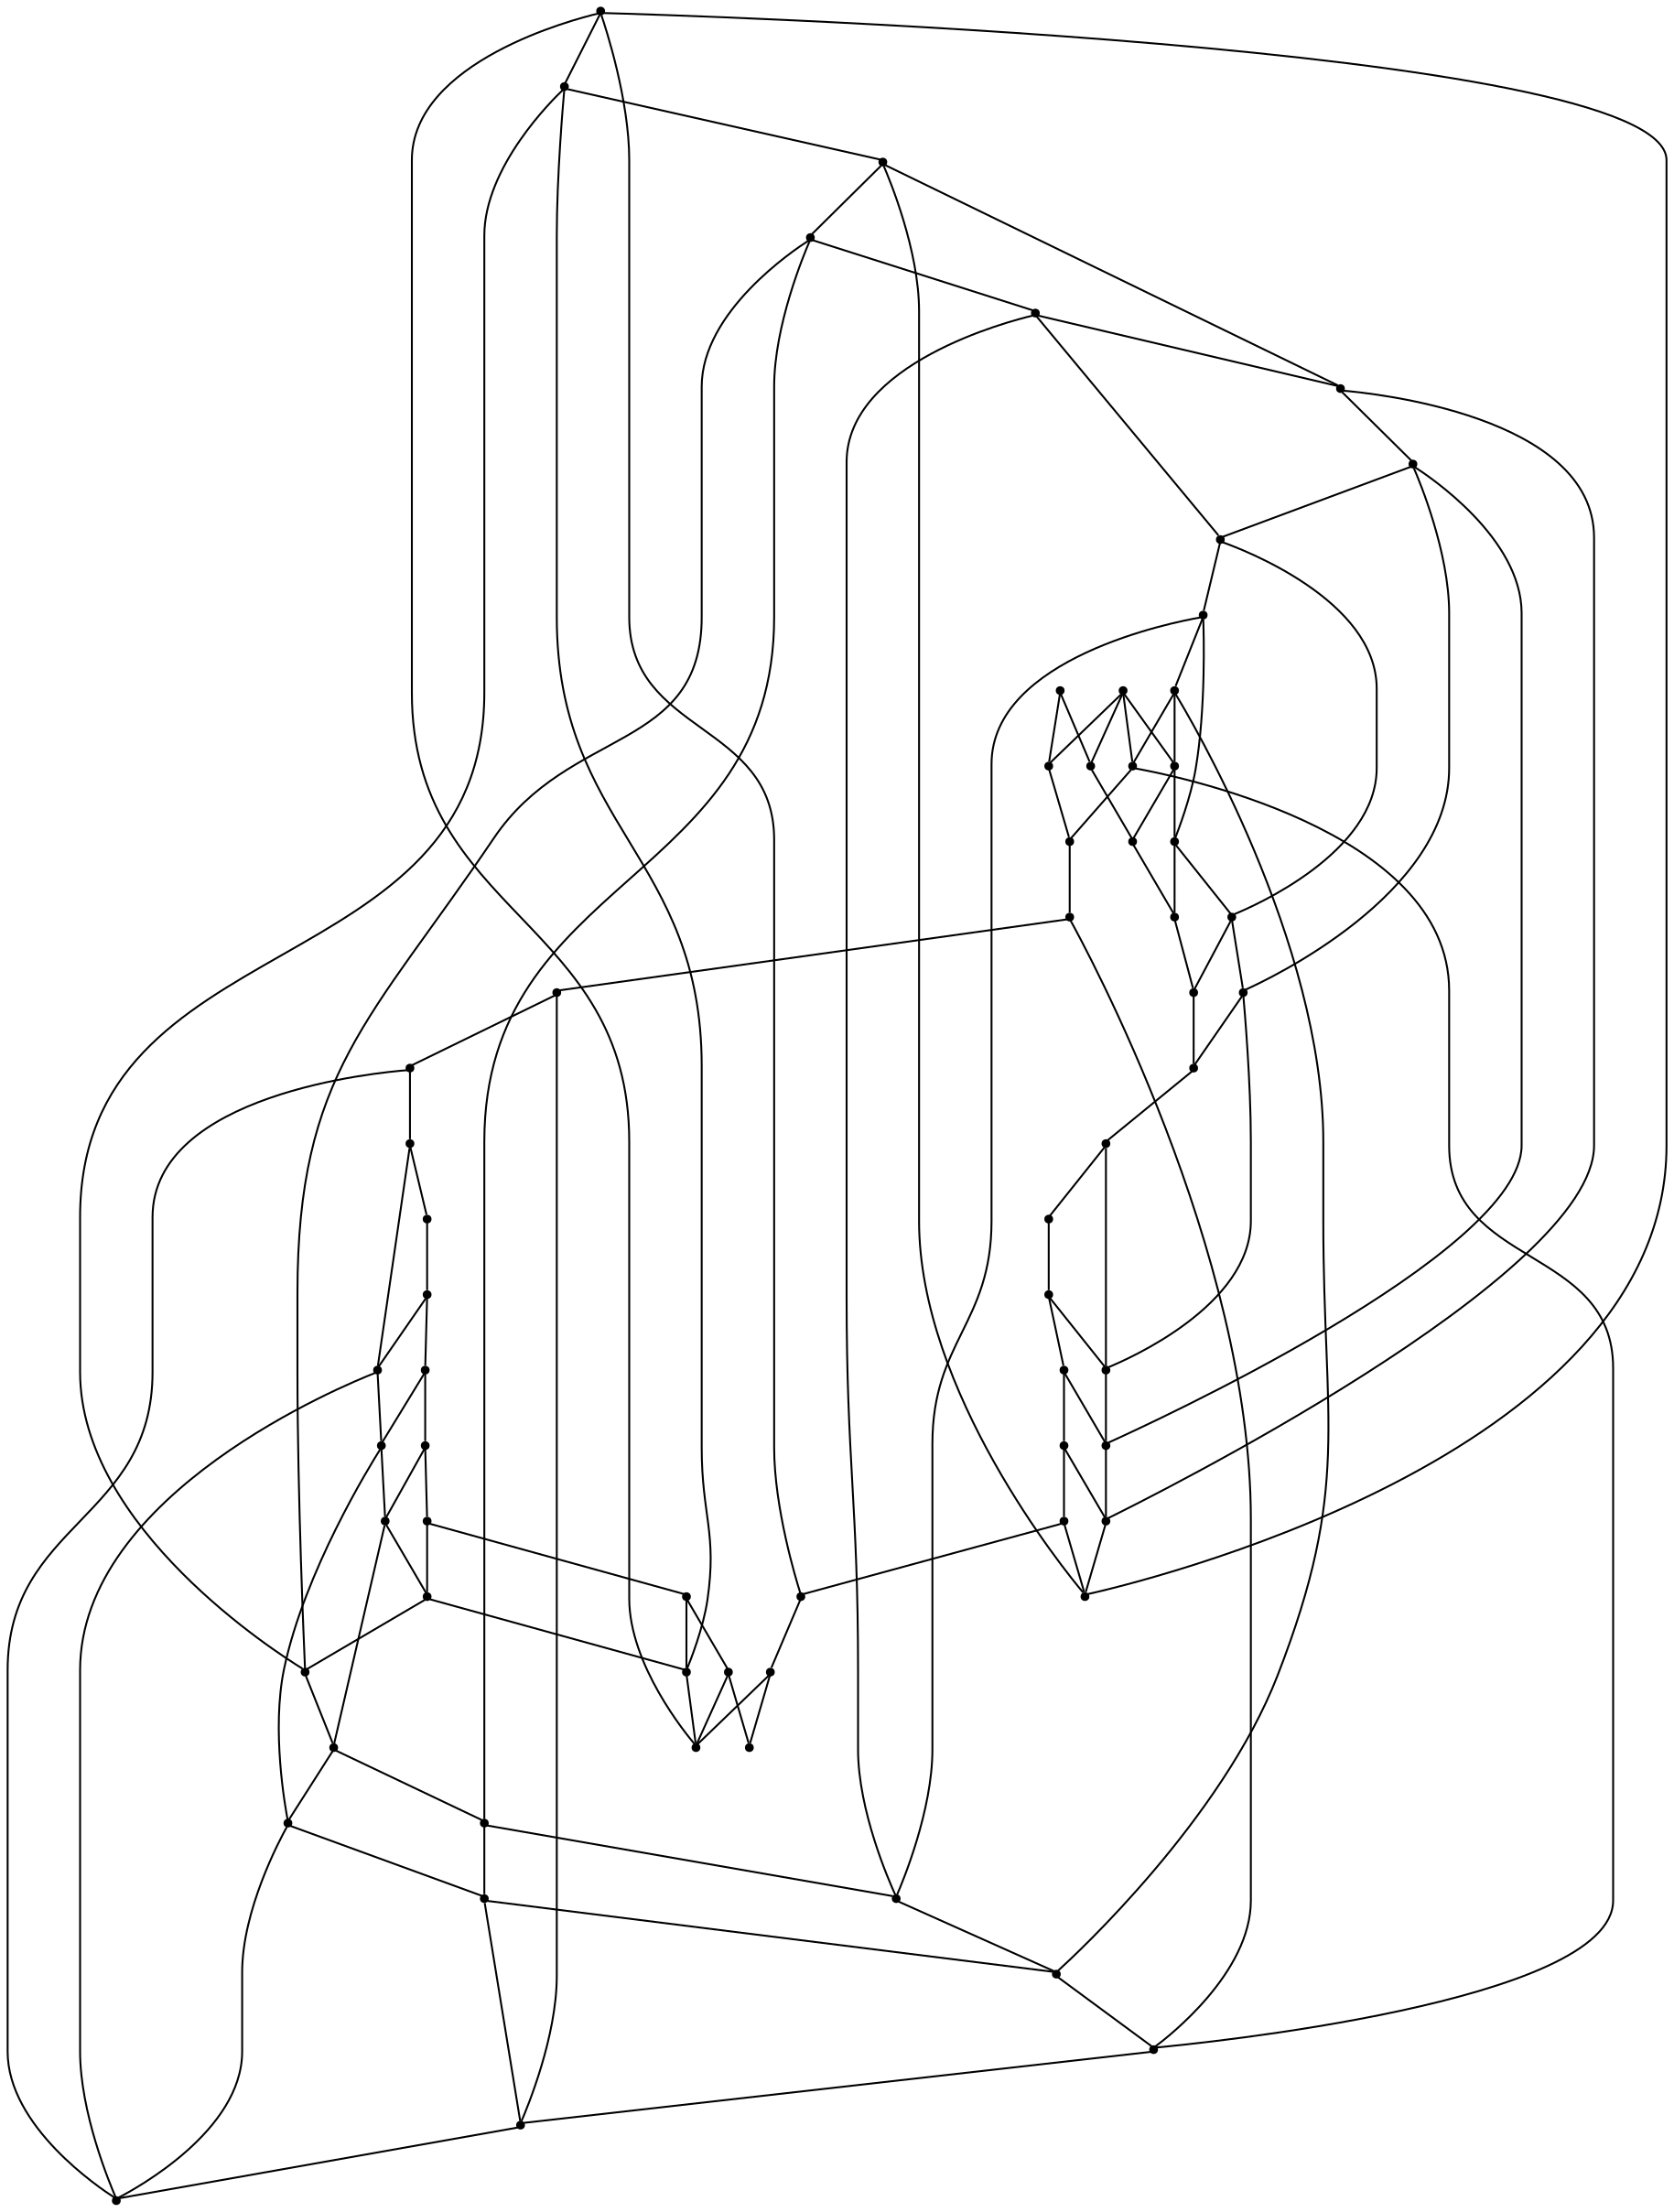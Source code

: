 graph {
  node [shape=point,comment="{\"directed\":false,\"doi\":\"10.1007/978-3-642-25878-7_12\",\"figure\":\"2 (1)\"}"]

  v0 [pos="720.3237214535087,622.8918941667005"]
  v1 [pos="653.6019829376756,622.8918941667005"]
  v2 [pos="787.0454599693418,622.8918941667005"]
  v3 [pos="853.7671984851748,622.8918941667005"]
  v4 [pos="920.4889370010078,622.8918941667005"]
  v5 [pos="987.210675516841,622.8918941667005"]
  v6 [pos="1053.932414032674,622.8918941667005"]
  v7 [pos="1120.6540889176986,622.8918941667005"]
  v8 [pos="1120.6540889176986,689.5691666080882"]
  v9 [pos="1120.6540889176986,756.2464390494758"]
  v10 [pos="1120.6540889176986,822.9237114908635"]
  v11 [pos="1120.6540889176986,889.6009839322512"]
  v12 [pos="1120.6540889176986,956.2782563736389"]
  v13 [pos="1120.6540889176986,1022.9555288150266"]
  v14 [pos="1120.6540889176986,1089.6328012564143"]
  v15 [pos="720.3237214535087,1089.6328012564143"]
  v16 [pos="653.6019829376756,1089.6328012564143"]
  v17 [pos="787.0454599693418,1089.6328012564143"]
  v18 [pos="853.7671984851748,1089.6328012564143"]
  v19 [pos="920.4889370010078,1089.6328012564143"]
  v20 [pos="987.2106755168411,1089.6328012564143"]
  v21 [pos="1053.932414032674,1089.6328012564143"]
  v22 [pos="1053.932414032674,689.5691666080882"]
  v23 [pos="787.0454599693418,689.5691666080882"]
  v24 [pos="720.3237214535087,689.5691666080882"]
  v25 [pos="853.7671984851748,689.5691666080882"]
  v26 [pos="920.4889370010079,689.5691666080882"]
  v27 [pos="987.210675516841,689.5691666080882"]
  v28 [pos="1053.932414032674,756.2464390494758"]
  v29 [pos="1053.932414032674,822.9237114908635"]
  v30 [pos="1053.932414032674,889.6009839322512"]
  v31 [pos="1053.932414032674,956.2782563736389"]
  v32 [pos="787.0454599693417,1022.9555288150266"]
  v33 [pos="720.3237214535088,1022.9555288150266"]
  v34 [pos="853.767198485175,1022.9555288150266"]
  v35 [pos="920.4889370010079,1022.9555288150266"]
  v36 [pos="987.210675516841,1022.9555288150266"]
  v37 [pos="1053.932414032674,1022.9555288150266"]
  v38 [pos="987.2106755168411,756.2464390494758"]
  v39 [pos="987.210675516841,889.6009839322512"]
  v40 [pos="987.210675516841,956.2782563736389"]
  v41 [pos="987.210675516841,822.9237114908635"]
  v42 [pos="920.4889370010078,756.2464390494758"]
  v43 [pos="920.4889370010079,822.9237114908635"]
  v44 [pos="920.4889370010079,889.6009839322512"]
  v45 [pos="920.4889370010078,956.2782563736389"]
  v46 [pos="853.767198485175,756.2464390494758"]
  v47 [pos="853.7671984851748,822.9237114908635"]
  v48 [pos="787.0454599693418,822.9237114908635"]
  v49 [pos="853.7671984851748,889.6009839322512"]
  v50 [pos="853.7671984851748,956.2782563736389"]
  v51 [pos="787.0454599693418,756.2464390494758"]
  v52 [pos="787.0454599693418,889.6009839322512"]
  v53 [pos="787.0454599693418,956.2782563736389"]
  v54 [pos="720.3237214535087,756.2464390494758"]
  v55 [pos="720.3237214535087,822.9237114908635"]
  v56 [pos="720.3237214535088,889.6009839322512"]
  v57 [pos="720.3237214535088,956.2782563736389"]
  v58 [pos="653.6019829376758,689.5691666080882"]
  v59 [pos="653.6019829376756,756.2464390494758"]
  v60 [pos="653.6019829376756,822.9237114908635"]
  v61 [pos="653.6019829376756,889.6009839322512"]
  v62 [pos="653.6019829376758,956.2782563736389"]
  v63 [pos="653.6019829376756,1022.9555288150266"]

  v0 -- v1 [id="-1",pos="720.3237214535087,622.8918941667005 653.6019829376756,622.8918941667005 653.6019829376756,622.8918941667005 653.6019829376756,622.8918941667005"]
  v16 -- v63 [id="-2",pos="653.6019829376756,1089.6328012564143 653.6019829376756,1022.9555288150266 653.6019829376756,1022.9555288150266 653.6019829376756,1022.9555288150266"]
  v63 -- v62 [id="-3",pos="653.6019829376756,1022.9555288150266 653.6019829376758,956.2782563736389 653.6019829376758,956.2782563736389 653.6019829376758,956.2782563736389"]
  v62 -- v61 [id="-4",pos="653.6019829376758,956.2782563736389 653.6019829376756,889.6009839322512 653.6019829376756,889.6009839322512 653.6019829376756,889.6009839322512"]
  v61 -- v60 [id="-5",pos="653.6019829376756,889.6009839322512 653.6019829376756,822.9237114908635 653.6019829376756,822.9237114908635 653.6019829376756,822.9237114908635"]
  v60 -- v59 [id="-6",pos="653.6019829376756,822.9237114908635 653.6019829376756,756.2464390494758 653.6019829376756,756.2464390494758 653.6019829376756,756.2464390494758"]
  v59 -- v58 [id="-7",pos="653.6019829376756,756.2464390494758 653.6019829376758,689.5691666080882 653.6019829376758,689.5691666080882 653.6019829376758,689.5691666080882"]
  v58 -- v1 [id="-8",pos="653.6019829376758,689.5691666080882 653.6019829376756,622.8918941667005 653.6019829376756,622.8918941667005 653.6019829376756,622.8918941667005"]
  v63 -- v33 [id="-9",pos="653.6019829376756,1022.9555288150266 720.3237214535088,1022.9555288150266 720.3237214535088,1022.9555288150266 720.3237214535088,1022.9555288150266"]
  v62 -- v57 [id="-10",pos="653.6019829376758,956.2782563736389 720.3237214535088,956.2782563736389 720.3237214535088,956.2782563736389 720.3237214535088,956.2782563736389"]
  v61 -- v56 [id="-11",pos="653.6019829376756,889.6009839322512 720.3237214535088,889.6009839322512 720.3237214535088,889.6009839322512 720.3237214535088,889.6009839322512"]
  v60 -- v55 [id="-12",pos="653.6019829376756,822.9237114908635 720.3237214535087,822.9237114908635 720.3237214535087,822.9237114908635 720.3237214535087,822.9237114908635"]
  v59 -- v54 [id="-13",pos="653.6019829376756,756.2464390494758 720.3237214535087,756.2464390494758 720.3237214535087,756.2464390494758 720.3237214535087,756.2464390494758"]
  v58 -- v24 [id="-14",pos="653.6019829376758,689.5691666080882 720.3237214535087,689.5691666080882 720.3237214535087,689.5691666080882 720.3237214535087,689.5691666080882"]
  v33 -- v15 [id="-15",pos="720.3237214535088,1022.9555288150266 720.3237214535087,1089.6328012564143 720.3237214535087,1089.6328012564143 720.3237214535087,1089.6328012564143"]
  v33 -- v57 [id="-16",pos="720.3237214535088,1022.9555288150266 720.3237214535088,956.2782563736389 720.3237214535088,956.2782563736389 720.3237214535088,956.2782563736389"]
  v57 -- v56 [id="-17",pos="720.3237214535088,956.2782563736389 720.3237214535088,889.6009839322512 720.3237214535088,889.6009839322512 720.3237214535088,889.6009839322512"]
  v56 -- v55 [id="-18",pos="720.3237214535088,889.6009839322512 720.3237214535087,822.9237114908635 720.3237214535087,822.9237114908635 720.3237214535087,822.9237114908635"]
  v55 -- v54 [id="-19",pos="720.3237214535087,822.9237114908635 720.3237214535087,756.2464390494758 720.3237214535087,756.2464390494758 720.3237214535087,756.2464390494758"]
  v54 -- v24 [id="-20",pos="720.3237214535087,756.2464390494758 720.3237214535087,689.5691666080882 720.3237214535087,689.5691666080882 720.3237214535087,689.5691666080882"]
  v57 -- v53 [id="-21",pos="720.3237214535088,956.2782563736389 787.0454599693418,956.2782563736389 787.0454599693418,956.2782563736389 787.0454599693418,956.2782563736389"]
  v56 -- v52 [id="-22",pos="720.3237214535088,889.6009839322512 787.0454599693418,889.6009839322512 787.0454599693418,889.6009839322512 787.0454599693418,889.6009839322512"]
  v55 -- v48 [id="-23",pos="720.3237214535087,822.9237114908635 787.0454599693418,822.9237114908635 787.0454599693418,822.9237114908635 787.0454599693418,822.9237114908635"]
  v54 -- v51 [id="-24",pos="720.3237214535087,756.2464390494758 787.0454599693418,756.2464390494758 787.0454599693418,756.2464390494758 787.0454599693418,756.2464390494758"]
  v0 -- v24 [id="-25",pos="720.3237214535087,622.8918941667005 720.3237214535087,689.5691666080882 720.3237214535087,689.5691666080882 720.3237214535087,689.5691666080882"]
  v32 -- v17 [id="-26",pos="787.0454599693417,1022.9555288150266 787.0454599693418,1089.6328012564143 787.0454599693418,1089.6328012564143 787.0454599693418,1089.6328012564143"]
  v53 -- v50 [id="-27",pos="787.0454599693418,956.2782563736389 853.7671984851748,956.2782563736389 853.7671984851748,956.2782563736389 853.7671984851748,956.2782563736389"]
  v50 -- v45 [id="-28",pos="853.7671984851748,956.2782563736389 920.4889370010078,956.2782563736389 920.4889370010078,956.2782563736389 920.4889370010078,956.2782563736389"]
  v45 -- v40 [id="-29",pos="920.4889370010078,956.2782563736389 987.210675516841,956.2782563736389 987.210675516841,956.2782563736389 987.210675516841,956.2782563736389"]
  v53 -- v32 [id="-30",pos="787.0454599693418,956.2782563736389 787.0454599693417,1022.9555288150266 787.0454599693417,1022.9555288150266 787.0454599693417,1022.9555288150266"]
  v52 -- v49 [id="-31",pos="787.0454599693418,889.6009839322512 853.7671984851748,889.6009839322512 853.7671984851748,889.6009839322512 853.7671984851748,889.6009839322512"]
  v51 -- v46 [id="-32",pos="787.0454599693418,756.2464390494758 853.767198485175,756.2464390494758 853.767198485175,756.2464390494758 853.767198485175,756.2464390494758"]
  v46 -- v42 [id="-33",pos="853.767198485175,756.2464390494758 920.4889370010078,756.2464390494758 920.4889370010078,756.2464390494758 920.4889370010078,756.2464390494758"]
  v42 -- v38 [id="-34",pos="920.4889370010078,756.2464390494758 987.2106755168411,756.2464390494758 987.2106755168411,756.2464390494758 987.2106755168411,756.2464390494758"]
  v51 -- v48 [id="-35",pos="787.0454599693418,756.2464390494758 787.0454599693418,822.9237114908635 787.0454599693418,822.9237114908635 787.0454599693418,822.9237114908635"]
  v48 -- v52 [id="-36",pos="787.0454599693418,822.9237114908635 787.0454599693418,889.6009839322512 787.0454599693418,889.6009839322512 787.0454599693418,889.6009839322512"]
  v52 -- v53 [id="-37",pos="787.0454599693418,889.6009839322512 787.0454599693418,956.2782563736389 787.0454599693418,956.2782563736389 787.0454599693418,956.2782563736389"]
  v23 -- v51 [id="-38",pos="787.0454599693418,689.5691666080882 787.0454599693418,756.2464390494758 787.0454599693418,756.2464390494758 787.0454599693418,756.2464390494758"]
  v2 -- v23 [id="-39",pos="787.0454599693418,622.8918941667005 787.0454599693418,689.5691666080882 787.0454599693418,689.5691666080882 787.0454599693418,689.5691666080882"]
  v34 -- v18 [id="-40",pos="853.767198485175,1022.9555288150266 853.7671984851748,1089.6328012564143 853.7671984851748,1089.6328012564143 853.7671984851748,1089.6328012564143"]
  v50 -- v34 [id="-41",pos="853.7671984851748,956.2782563736389 853.767198485175,1022.9555288150266 853.767198485175,1022.9555288150266 853.767198485175,1022.9555288150266"]
  v49 -- v44 [id="-42",pos="853.7671984851748,889.6009839322512 920.4889370010079,889.6009839322512 920.4889370010079,889.6009839322512 920.4889370010079,889.6009839322512"]
  v49 -- v50 [id="-43",pos="853.7671984851748,889.6009839322512 853.7671984851748,956.2782563736389 853.7671984851748,956.2782563736389 853.7671984851748,956.2782563736389"]
  v47 -- v43 [id="-44",pos="853.7671984851748,822.9237114908635 920.4889370010079,822.9237114908635 920.4889370010079,822.9237114908635 920.4889370010079,822.9237114908635"]
  v47 -- v49 [id="-45",pos="853.7671984851748,822.9237114908635 853.7671984851748,889.6009839322512 853.7671984851748,889.6009839322512 853.7671984851748,889.6009839322512"]
  v47 -- v48 [id="-46",pos="853.7671984851748,822.9237114908635 787.0454599693418,822.9237114908635 787.0454599693418,822.9237114908635 787.0454599693418,822.9237114908635"]
  v46 -- v47 [id="-47",pos="853.767198485175,756.2464390494758 853.7671984851748,822.9237114908635 853.7671984851748,822.9237114908635 853.7671984851748,822.9237114908635"]
  v25 -- v46 [id="-48",pos="853.7671984851748,689.5691666080882 853.767198485175,756.2464390494758 853.767198485175,756.2464390494758 853.767198485175,756.2464390494758"]
  v3 -- v25 [id="-49",pos="853.7671984851748,622.8918941667005 853.7671984851748,689.5691666080882 853.7671984851748,689.5691666080882 853.7671984851748,689.5691666080882"]
  v35 -- v19 [id="-50",pos="920.4889370010079,1022.9555288150266 920.4889370010078,1089.6328012564143 920.4889370010078,1089.6328012564143 920.4889370010078,1089.6328012564143"]
  v45 -- v35 [id="-51",pos="920.4889370010078,956.2782563736389 920.4889370010079,1022.9555288150266 920.4889370010079,1022.9555288150266 920.4889370010079,1022.9555288150266"]
  v44 -- v39 [id="-52",pos="920.4889370010079,889.6009839322512 987.210675516841,889.6009839322512 987.210675516841,889.6009839322512 987.210675516841,889.6009839322512"]
  v44 -- v45 [id="-53",pos="920.4889370010079,889.6009839322512 920.4889370010078,956.2782563736389 920.4889370010078,956.2782563736389 920.4889370010078,956.2782563736389"]
  v43 -- v44 [id="-54",pos="920.4889370010079,822.9237114908635 920.4889370010079,889.6009839322512 920.4889370010079,889.6009839322512 920.4889370010079,889.6009839322512"]
  v43 -- v41 [id="-55",pos="920.4889370010079,822.9237114908635 987.210675516841,822.9237114908635 987.210675516841,822.9237114908635 987.210675516841,822.9237114908635"]
  v43 -- v42 [id="-56",pos="920.4889370010079,822.9237114908635 920.4889370010078,756.2464390494758 920.4889370010078,756.2464390494758 920.4889370010078,756.2464390494758"]
  v26 -- v42 [id="-57",pos="920.4889370010079,689.5691666080882 920.4889370010078,756.2464390494758 920.4889370010078,756.2464390494758 920.4889370010078,756.2464390494758"]
  v4 -- v26 [id="-58",pos="920.4889370010078,622.8918941667005 920.4889370010079,689.5691666080882 920.4889370010079,689.5691666080882 920.4889370010079,689.5691666080882"]
  v36 -- v20 [id="-59",pos="987.210675516841,1022.9555288150266 987.2106755168411,1089.6328012564143 987.2106755168411,1089.6328012564143 987.2106755168411,1089.6328012564143"]
  v40 -- v31 [id="-60",pos="987.210675516841,956.2782563736389 1053.932414032674,956.2782563736389 1053.932414032674,956.2782563736389 1053.932414032674,956.2782563736389"]
  v40 -- v36 [id="-61",pos="987.210675516841,956.2782563736389 987.210675516841,1022.9555288150266 987.210675516841,1022.9555288150266 987.210675516841,1022.9555288150266"]
  v39 -- v30 [id="-62",pos="987.210675516841,889.6009839322512 1053.932414032674,889.6009839322512 1053.932414032674,889.6009839322512 1053.932414032674,889.6009839322512"]
  v41 -- v29 [id="-63",pos="987.210675516841,822.9237114908635 1053.932414032674,822.9237114908635 1053.932414032674,822.9237114908635 1053.932414032674,822.9237114908635"]
  v38 -- v28 [id="-64",pos="987.2106755168411,756.2464390494758 1053.932414032674,756.2464390494758 1053.932414032674,756.2464390494758 1053.932414032674,756.2464390494758"]
  v38 -- v41 [id="-65",pos="987.2106755168411,756.2464390494758 987.210675516841,822.9237114908635 987.210675516841,822.9237114908635 987.210675516841,822.9237114908635"]
  v41 -- v39 [id="-66",pos="987.210675516841,822.9237114908635 987.210675516841,889.6009839322512 987.210675516841,889.6009839322512 987.210675516841,889.6009839322512"]
  v39 -- v40 [id="-67",pos="987.210675516841,889.6009839322512 987.210675516841,956.2782563736389 987.210675516841,956.2782563736389 987.210675516841,956.2782563736389"]
  v27 -- v38 [id="-68",pos="987.210675516841,689.5691666080882 987.2106755168411,756.2464390494758 987.2106755168411,756.2464390494758 987.2106755168411,756.2464390494758"]
  v5 -- v27 [id="-69",pos="987.210675516841,622.8918941667005 987.210675516841,689.5691666080882 987.210675516841,689.5691666080882 987.210675516841,689.5691666080882"]
  v37 -- v13 [id="-70",pos="1053.932414032674,1022.9555288150266 1120.6540889176986,1022.9555288150266 1120.6540889176986,1022.9555288150266 1120.6540889176986,1022.9555288150266"]
  v37 -- v21 [id="-71",pos="1053.932414032674,1022.9555288150266 1053.932414032674,1089.6328012564143 1053.932414032674,1089.6328012564143 1053.932414032674,1089.6328012564143"]
  v37 -- v31 [id="-72",pos="1053.932414032674,1022.9555288150266 1053.932414032674,956.2782563736389 1053.932414032674,956.2782563736389 1053.932414032674,956.2782563736389"]
  v31 -- v30 [id="-73",pos="1053.932414032674,956.2782563736389 1053.932414032674,889.6009839322512 1053.932414032674,889.6009839322512 1053.932414032674,889.6009839322512"]
  v30 -- v29 [id="-74",pos="1053.932414032674,889.6009839322512 1053.932414032674,822.9237114908635 1053.932414032674,822.9237114908635 1053.932414032674,822.9237114908635"]
  v29 -- v28 [id="-75",pos="1053.932414032674,822.9237114908635 1053.932414032674,756.2464390494758 1053.932414032674,756.2464390494758 1053.932414032674,756.2464390494758"]
  v28 -- v22 [id="-76",pos="1053.932414032674,756.2464390494758 1053.932414032674,689.5691666080882 1053.932414032674,689.5691666080882 1053.932414032674,689.5691666080882"]
  v37 -- v36 [id="-77",pos="1053.932414032674,1022.9555288150266 987.210675516841,1022.9555288150266 987.210675516841,1022.9555288150266 987.210675516841,1022.9555288150266"]
  v36 -- v35 [id="-78",pos="987.210675516841,1022.9555288150266 920.4889370010079,1022.9555288150266 920.4889370010079,1022.9555288150266 920.4889370010079,1022.9555288150266"]
  v35 -- v34 [id="-79",pos="920.4889370010079,1022.9555288150266 853.767198485175,1022.9555288150266 853.767198485175,1022.9555288150266 853.767198485175,1022.9555288150266"]
  v34 -- v32 [id="-80",pos="853.767198485175,1022.9555288150266 787.0454599693417,1022.9555288150266 787.0454599693417,1022.9555288150266 787.0454599693417,1022.9555288150266"]
  v32 -- v33 [id="-81",pos="787.0454599693417,1022.9555288150266 720.3237214535088,1022.9555288150266 720.3237214535088,1022.9555288150266 720.3237214535088,1022.9555288150266"]
  v31 -- v12 [id="-82",pos="1053.932414032674,956.2782563736389 1120.6540889176986,956.2782563736389 1120.6540889176986,956.2782563736389 1120.6540889176986,956.2782563736389"]
  v30 -- v11 [id="-83",pos="1053.932414032674,889.6009839322512 1120.6540889176986,889.6009839322512 1120.6540889176986,889.6009839322512 1120.6540889176986,889.6009839322512"]
  v29 -- v10 [id="-84",pos="1053.932414032674,822.9237114908635 1120.6540889176986,822.9237114908635 1120.6540889176986,822.9237114908635 1120.6540889176986,822.9237114908635"]
  v28 -- v9 [id="-85",pos="1053.932414032674,756.2464390494758 1120.6540889176986,756.2464390494758 1120.6540889176986,756.2464390494758 1120.6540889176986,756.2464390494758"]
  v22 -- v27 [id="-86",pos="1053.932414032674,689.5691666080882 987.210675516841,689.5691666080882 987.210675516841,689.5691666080882 987.210675516841,689.5691666080882"]
  v22 -- v8 [id="-87",pos="1053.932414032674,689.5691666080882 1120.6540889176986,689.5691666080882 1120.6540889176986,689.5691666080882 1120.6540889176986,689.5691666080882"]
  v27 -- v26 [id="-89",pos="987.210675516841,689.5691666080882 920.4889370010079,689.5691666080882 920.4889370010079,689.5691666080882 920.4889370010079,689.5691666080882"]
  v26 -- v25 [id="-90",pos="920.4889370010079,689.5691666080882 853.7671984851748,689.5691666080882 853.7671984851748,689.5691666080882 853.7671984851748,689.5691666080882"]
  v25 -- v23 [id="-91",pos="853.7671984851748,689.5691666080882 787.0454599693418,689.5691666080882 787.0454599693418,689.5691666080882 787.0454599693418,689.5691666080882"]
  v23 -- v24 [id="-92",pos="787.0454599693418,689.5691666080882 720.3237214535087,689.5691666080882 720.3237214535087,689.5691666080882 720.3237214535087,689.5691666080882"]
  v6 -- v22 [id="-93",pos="1053.932414032674,622.8918941667005 1053.932414032674,689.5691666080882 1053.932414032674,689.5691666080882 1053.932414032674,689.5691666080882"]
  v14 -- v21 [id="-94",pos="1120.6540889176986,1089.6328012564143 1053.932414032674,1089.6328012564143 1053.932414032674,1089.6328012564143 1053.932414032674,1089.6328012564143"]
  v21 -- v20 [id="-95",pos="1053.932414032674,1089.6328012564143 987.2106755168411,1089.6328012564143 987.2106755168411,1089.6328012564143 987.2106755168411,1089.6328012564143"]
  v20 -- v19 [id="-96",pos="987.2106755168411,1089.6328012564143 920.4889370010078,1089.6328012564143 920.4889370010078,1089.6328012564143 920.4889370010078,1089.6328012564143"]
  v19 -- v18 [id="-97",pos="920.4889370010078,1089.6328012564143 853.7671984851748,1089.6328012564143 853.7671984851748,1089.6328012564143 853.7671984851748,1089.6328012564143"]
  v18 -- v17 [id="-98",pos="853.7671984851748,1089.6328012564143 787.0454599693418,1089.6328012564143 787.0454599693418,1089.6328012564143 787.0454599693418,1089.6328012564143"]
  v17 -- v15 [id="-99",pos="787.0454599693418,1089.6328012564143 720.3237214535087,1089.6328012564143 720.3237214535087,1089.6328012564143 720.3237214535087,1089.6328012564143"]
  v15 -- v16 [id="-100",pos="720.3237214535087,1089.6328012564143 653.6019829376756,1089.6328012564143 653.6019829376756,1089.6328012564143 653.6019829376756,1089.6328012564143"]
  v14 -- v13 [id="-101",pos="1120.6540889176986,1089.6328012564143 1120.6540889176986,1022.9555288150266 1120.6540889176986,1022.9555288150266 1120.6540889176986,1022.9555288150266"]
  v13 -- v12 [id="-102",pos="1120.6540889176986,1022.9555288150266 1120.6540889176986,956.2782563736389 1120.6540889176986,956.2782563736389 1120.6540889176986,956.2782563736389"]
  v12 -- v11 [id="-103",pos="1120.6540889176986,956.2782563736389 1120.6540889176986,889.6009839322512 1120.6540889176986,889.6009839322512 1120.6540889176986,889.6009839322512"]
  v11 -- v10 [id="-104",pos="1120.6540889176986,889.6009839322512 1120.6540889176986,822.9237114908635 1120.6540889176986,822.9237114908635 1120.6540889176986,822.9237114908635"]
  v10 -- v9 [id="-105",pos="1120.6540889176986,822.9237114908635 1120.6540889176986,756.2464390494758 1120.6540889176986,756.2464390494758 1120.6540889176986,756.2464390494758"]
  v9 -- v8 [id="-106",pos="1120.6540889176986,756.2464390494758 1120.6540889176986,689.5691666080882 1120.6540889176986,689.5691666080882 1120.6540889176986,689.5691666080882"]
  v8 -- v7 [id="-107",pos="1120.6540889176986,689.5691666080882 1120.6540889176986,622.8918941667005 1120.6540889176986,622.8918941667005 1120.6540889176986,622.8918941667005"]
  v7 -- v6 [id="-108",pos="1120.6540889176986,622.8918941667005 1053.932414032674,622.8918941667005 1053.932414032674,622.8918941667005 1053.932414032674,622.8918941667005"]
  v6 -- v5 [id="-109",pos="1053.932414032674,622.8918941667005 987.210675516841,622.8918941667005 987.210675516841,622.8918941667005 987.210675516841,622.8918941667005"]
  v5 -- v4 [id="-110",pos="987.210675516841,622.8918941667005 920.4889370010078,622.8918941667005 920.4889370010078,622.8918941667005 920.4889370010078,622.8918941667005"]
  v4 -- v3 [id="-111",pos="920.4889370010078,622.8918941667005 853.7671984851748,622.8918941667005 853.7671984851748,622.8918941667005 853.7671984851748,622.8918941667005"]
  v3 -- v2 [id="-112",pos="853.7671984851748,622.8918941667005 787.0454599693418,622.8918941667005 787.0454599693418,622.8918941667005 787.0454599693418,622.8918941667005"]
  v2 -- v0 [id="-113",pos="787.0454599693418,622.8918941667005 720.3237214535087,622.8918941667005 720.3237214535087,622.8918941667005 720.3237214535087,622.8918941667005"]
}